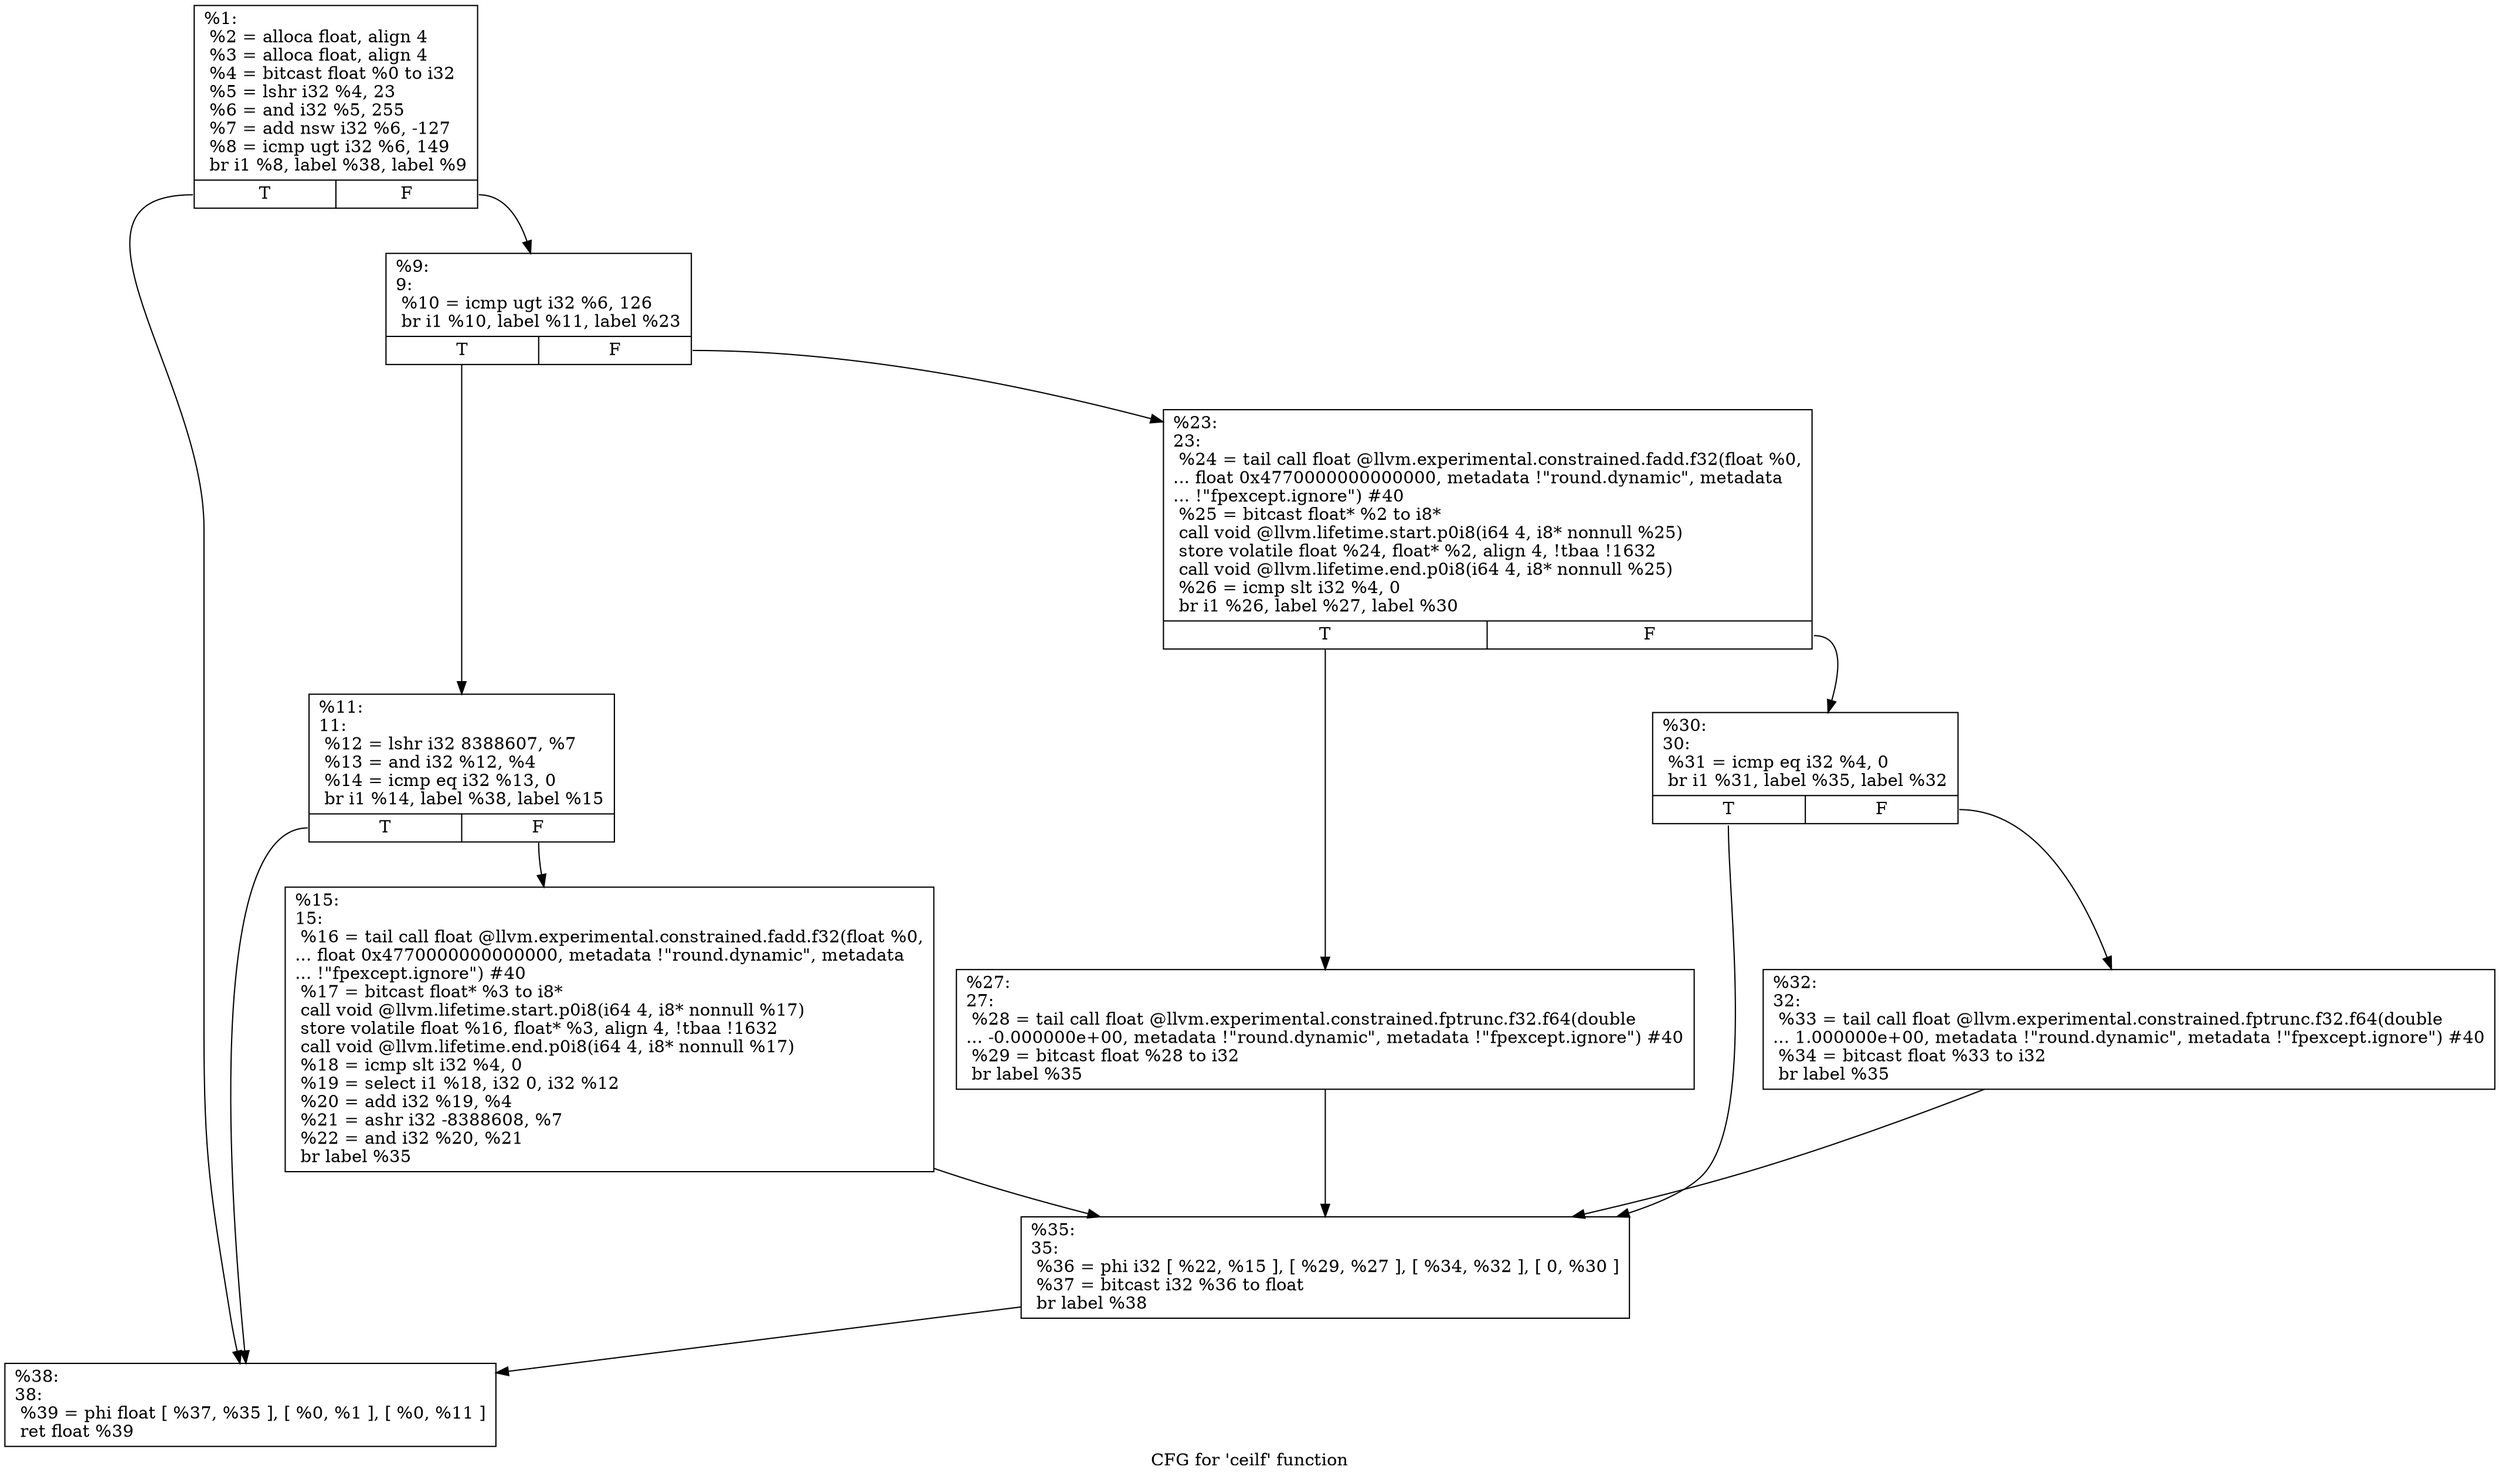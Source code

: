 digraph "CFG for 'ceilf' function" {
	label="CFG for 'ceilf' function";

	Node0x157d2a0 [shape=record,label="{%1:\l  %2 = alloca float, align 4\l  %3 = alloca float, align 4\l  %4 = bitcast float %0 to i32\l  %5 = lshr i32 %4, 23\l  %6 = and i32 %5, 255\l  %7 = add nsw i32 %6, -127\l  %8 = icmp ugt i32 %6, 149\l  br i1 %8, label %38, label %9\l|{<s0>T|<s1>F}}"];
	Node0x157d2a0:s0 -> Node0x157d570;
	Node0x157d2a0:s1 -> Node0x157d2f0;
	Node0x157d2f0 [shape=record,label="{%9:\l9:                                                \l  %10 = icmp ugt i32 %6, 126\l  br i1 %10, label %11, label %23\l|{<s0>T|<s1>F}}"];
	Node0x157d2f0:s0 -> Node0x157d340;
	Node0x157d2f0:s1 -> Node0x157d3e0;
	Node0x157d340 [shape=record,label="{%11:\l11:                                               \l  %12 = lshr i32 8388607, %7\l  %13 = and i32 %12, %4\l  %14 = icmp eq i32 %13, 0\l  br i1 %14, label %38, label %15\l|{<s0>T|<s1>F}}"];
	Node0x157d340:s0 -> Node0x157d570;
	Node0x157d340:s1 -> Node0x157d390;
	Node0x157d390 [shape=record,label="{%15:\l15:                                               \l  %16 = tail call float @llvm.experimental.constrained.fadd.f32(float %0,\l... float 0x4770000000000000, metadata !\"round.dynamic\", metadata\l... !\"fpexcept.ignore\") #40\l  %17 = bitcast float* %3 to i8*\l  call void @llvm.lifetime.start.p0i8(i64 4, i8* nonnull %17)\l  store volatile float %16, float* %3, align 4, !tbaa !1632\l  call void @llvm.lifetime.end.p0i8(i64 4, i8* nonnull %17)\l  %18 = icmp slt i32 %4, 0\l  %19 = select i1 %18, i32 0, i32 %12\l  %20 = add i32 %19, %4\l  %21 = ashr i32 -8388608, %7\l  %22 = and i32 %20, %21\l  br label %35\l}"];
	Node0x157d390 -> Node0x157d520;
	Node0x157d3e0 [shape=record,label="{%23:\l23:                                               \l  %24 = tail call float @llvm.experimental.constrained.fadd.f32(float %0,\l... float 0x4770000000000000, metadata !\"round.dynamic\", metadata\l... !\"fpexcept.ignore\") #40\l  %25 = bitcast float* %2 to i8*\l  call void @llvm.lifetime.start.p0i8(i64 4, i8* nonnull %25)\l  store volatile float %24, float* %2, align 4, !tbaa !1632\l  call void @llvm.lifetime.end.p0i8(i64 4, i8* nonnull %25)\l  %26 = icmp slt i32 %4, 0\l  br i1 %26, label %27, label %30\l|{<s0>T|<s1>F}}"];
	Node0x157d3e0:s0 -> Node0x157d430;
	Node0x157d3e0:s1 -> Node0x157d480;
	Node0x157d430 [shape=record,label="{%27:\l27:                                               \l  %28 = tail call float @llvm.experimental.constrained.fptrunc.f32.f64(double\l... -0.000000e+00, metadata !\"round.dynamic\", metadata !\"fpexcept.ignore\") #40\l  %29 = bitcast float %28 to i32\l  br label %35\l}"];
	Node0x157d430 -> Node0x157d520;
	Node0x157d480 [shape=record,label="{%30:\l30:                                               \l  %31 = icmp eq i32 %4, 0\l  br i1 %31, label %35, label %32\l|{<s0>T|<s1>F}}"];
	Node0x157d480:s0 -> Node0x157d520;
	Node0x157d480:s1 -> Node0x157d4d0;
	Node0x157d4d0 [shape=record,label="{%32:\l32:                                               \l  %33 = tail call float @llvm.experimental.constrained.fptrunc.f32.f64(double\l... 1.000000e+00, metadata !\"round.dynamic\", metadata !\"fpexcept.ignore\") #40\l  %34 = bitcast float %33 to i32\l  br label %35\l}"];
	Node0x157d4d0 -> Node0x157d520;
	Node0x157d520 [shape=record,label="{%35:\l35:                                               \l  %36 = phi i32 [ %22, %15 ], [ %29, %27 ], [ %34, %32 ], [ 0, %30 ]\l  %37 = bitcast i32 %36 to float\l  br label %38\l}"];
	Node0x157d520 -> Node0x157d570;
	Node0x157d570 [shape=record,label="{%38:\l38:                                               \l  %39 = phi float [ %37, %35 ], [ %0, %1 ], [ %0, %11 ]\l  ret float %39\l}"];
}
